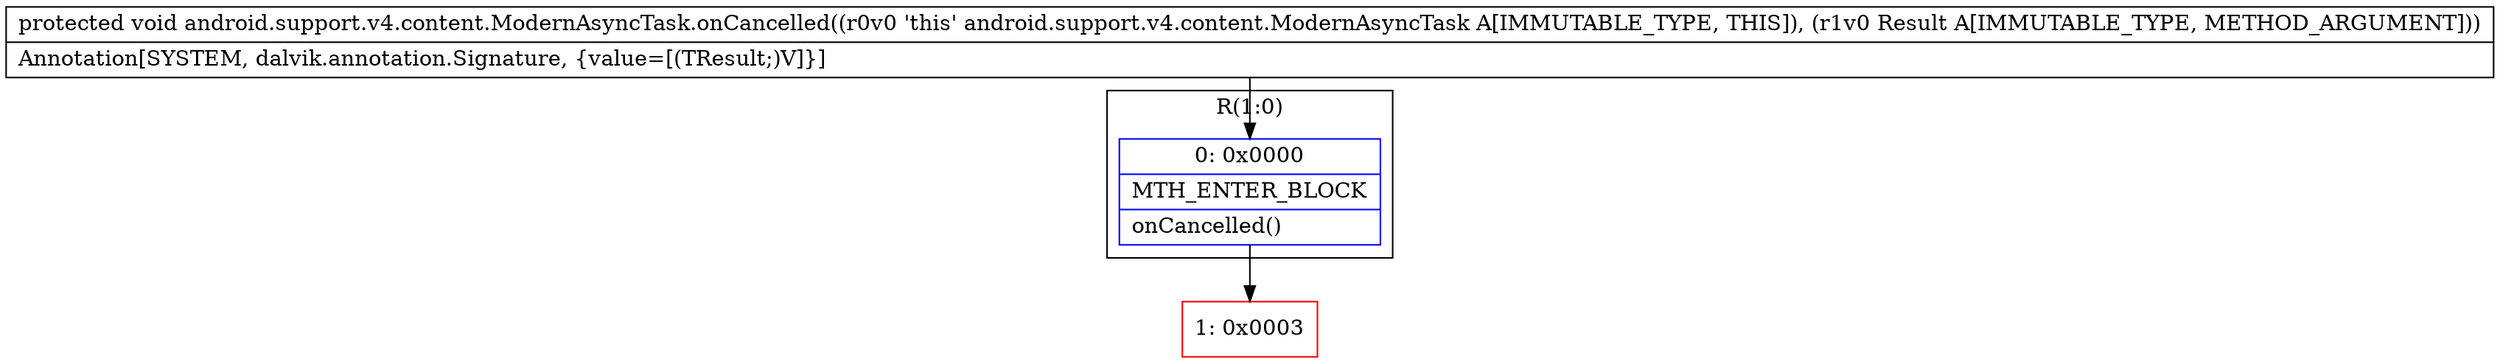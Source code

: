 digraph "CFG forandroid.support.v4.content.ModernAsyncTask.onCancelled(Ljava\/lang\/Object;)V" {
subgraph cluster_Region_1445815763 {
label = "R(1:0)";
node [shape=record,color=blue];
Node_0 [shape=record,label="{0\:\ 0x0000|MTH_ENTER_BLOCK\l|onCancelled()\l}"];
}
Node_1 [shape=record,color=red,label="{1\:\ 0x0003}"];
MethodNode[shape=record,label="{protected void android.support.v4.content.ModernAsyncTask.onCancelled((r0v0 'this' android.support.v4.content.ModernAsyncTask A[IMMUTABLE_TYPE, THIS]), (r1v0 Result A[IMMUTABLE_TYPE, METHOD_ARGUMENT]))  | Annotation[SYSTEM, dalvik.annotation.Signature, \{value=[(TResult;)V]\}]\l}"];
MethodNode -> Node_0;
Node_0 -> Node_1;
}

